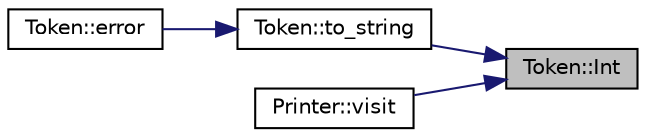 digraph "Token::Int"
{
 // LATEX_PDF_SIZE
  edge [fontname="Helvetica",fontsize="10",labelfontname="Helvetica",labelfontsize="10"];
  node [fontname="Helvetica",fontsize="10",shape=record];
  rankdir="RL";
  Node1 [label="Token::Int",height=0.2,width=0.4,color="black", fillcolor="grey75", style="filled", fontcolor="black",tooltip=" "];
  Node1 -> Node2 [dir="back",color="midnightblue",fontsize="10",style="solid"];
  Node2 [label="Token::to_string",height=0.2,width=0.4,color="black", fillcolor="white", style="filled",URL="$struct_token.html#a1bc4fbbdb0346dfc62b255d0472452ac",tooltip=" "];
  Node2 -> Node3 [dir="back",color="midnightblue",fontsize="10",style="solid"];
  Node3 [label="Token::error",height=0.2,width=0.4,color="black", fillcolor="white", style="filled",URL="$struct_token.html#ac0c587f2218ffe6d7830adda1382a9c0",tooltip=" "];
  Node1 -> Node4 [dir="back",color="midnightblue",fontsize="10",style="solid"];
  Node4 [label="Printer::visit",height=0.2,width=0.4,color="black", fillcolor="white", style="filled",URL="$class_printer.html#a96f663a607f35ce91eabe8b2dc8f46d1",tooltip=" "];
}
